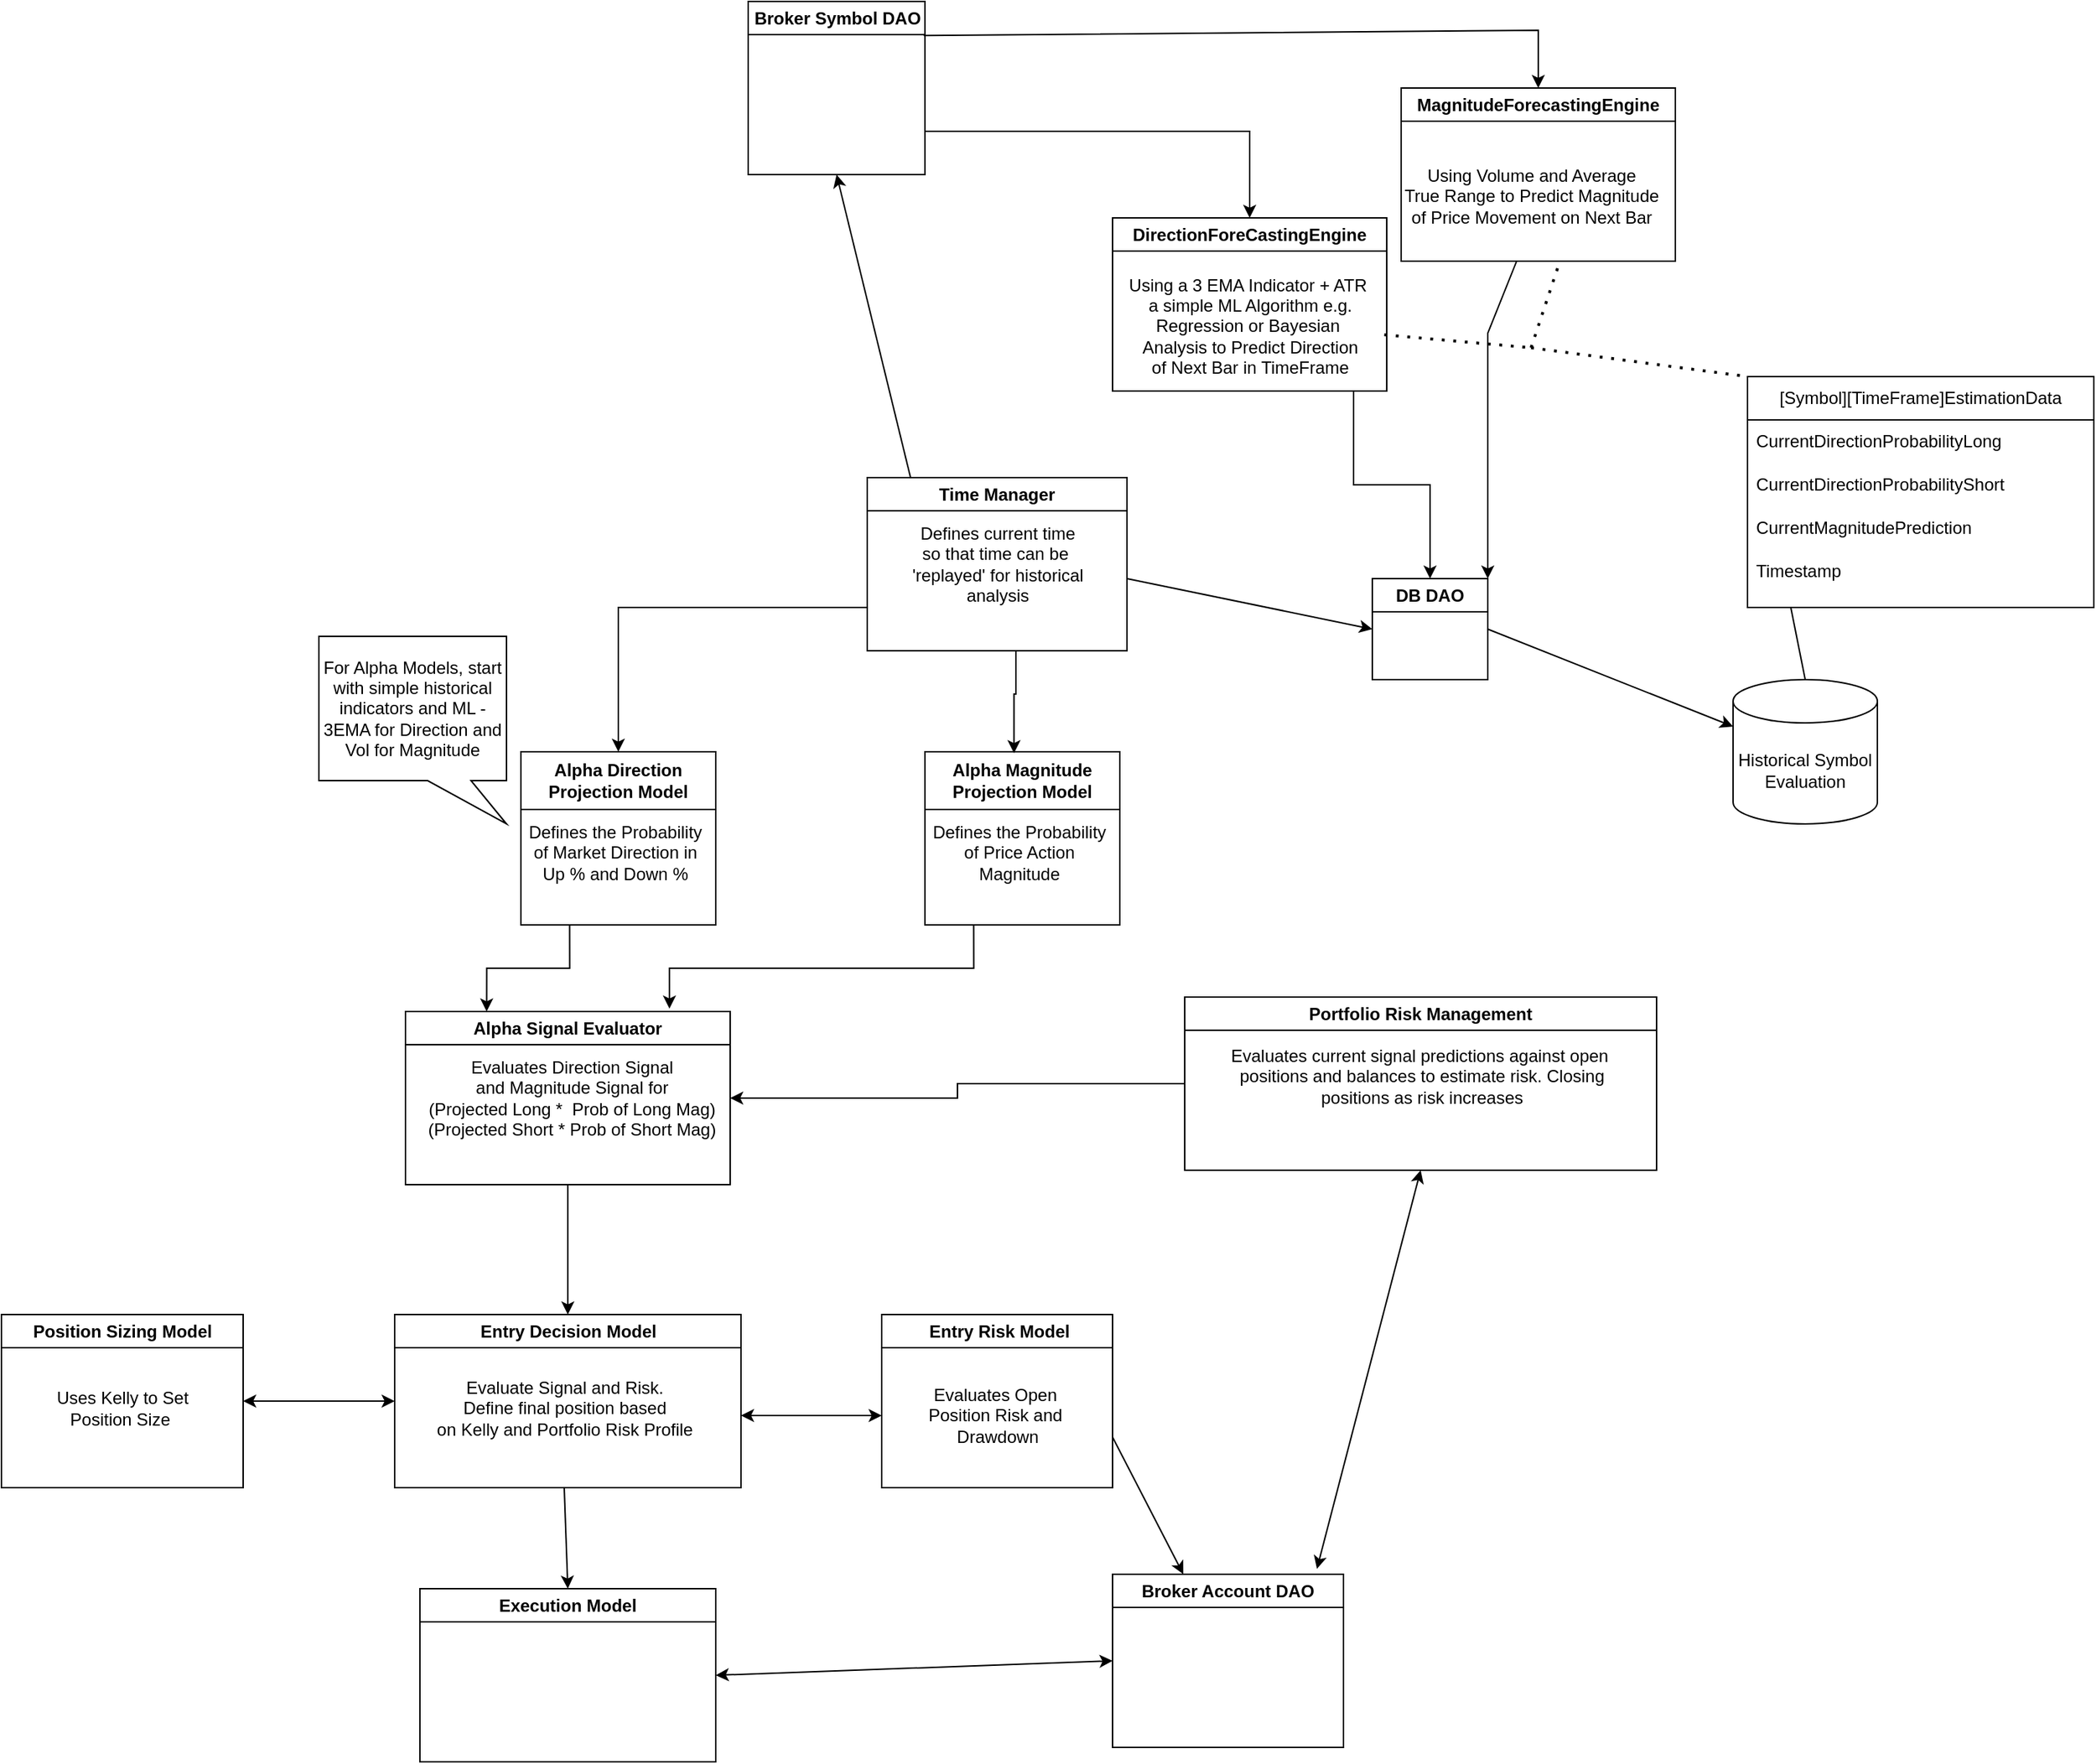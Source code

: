 <mxfile version="26.2.9">
  <diagram id="C5RBs43oDa-KdzZeNtuy" name="Page-1">
    <mxGraphModel dx="3260" dy="2467" grid="1" gridSize="10" guides="1" tooltips="1" connect="1" arrows="1" fold="1" page="1" pageScale="1" pageWidth="827" pageHeight="1169" math="0" shadow="0">
      <root>
        <mxCell id="WIyWlLk6GJQsqaUBKTNV-0" />
        <mxCell id="WIyWlLk6GJQsqaUBKTNV-1" parent="WIyWlLk6GJQsqaUBKTNV-0" />
        <mxCell id="m1Tm88HCIvqebnnqDE_D-38" style="edgeStyle=orthogonalEdgeStyle;rounded=0;orthogonalLoop=1;jettySize=auto;html=1;exitX=0.5;exitY=1;exitDx=0;exitDy=0;entryX=0.5;entryY=0;entryDx=0;entryDy=0;" edge="1" parent="WIyWlLk6GJQsqaUBKTNV-1" source="m1Tm88HCIvqebnnqDE_D-0" target="m1Tm88HCIvqebnnqDE_D-37">
          <mxGeometry relative="1" as="geometry" />
        </mxCell>
        <mxCell id="m1Tm88HCIvqebnnqDE_D-0" value="Alpha Signal Evaluator" style="swimlane;whiteSpace=wrap;html=1;" vertex="1" parent="WIyWlLk6GJQsqaUBKTNV-1">
          <mxGeometry x="-60" y="240" width="225" height="120" as="geometry" />
        </mxCell>
        <mxCell id="m1Tm88HCIvqebnnqDE_D-33" value="Evaluates Direction Signal&lt;div&gt;and Magnitude Signal for&lt;/div&gt;&lt;div&gt;(Projected Long *&amp;nbsp; Prob of Long Mag)&lt;/div&gt;&lt;div&gt;(Projected Short * Prob of Short Mag)&lt;/div&gt;" style="text;html=1;align=center;verticalAlign=middle;resizable=0;points=[];autosize=1;strokeColor=none;fillColor=none;" vertex="1" parent="m1Tm88HCIvqebnnqDE_D-0">
          <mxGeometry x="5" y="25" width="220" height="70" as="geometry" />
        </mxCell>
        <mxCell id="m1Tm88HCIvqebnnqDE_D-1" value="&amp;nbsp;Entry Risk Model" style="swimlane;whiteSpace=wrap;html=1;startSize=23;" vertex="1" parent="WIyWlLk6GJQsqaUBKTNV-1">
          <mxGeometry x="270" y="450" width="160" height="120" as="geometry" />
        </mxCell>
        <mxCell id="m1Tm88HCIvqebnnqDE_D-27" value="Evaluates Open&amp;nbsp;&lt;div&gt;Position Risk and&amp;nbsp;&lt;/div&gt;&lt;div&gt;Drawdown&lt;/div&gt;" style="text;html=1;align=center;verticalAlign=middle;resizable=0;points=[];autosize=1;strokeColor=none;fillColor=none;" vertex="1" parent="m1Tm88HCIvqebnnqDE_D-1">
          <mxGeometry x="20" y="40" width="120" height="60" as="geometry" />
        </mxCell>
        <mxCell id="m1Tm88HCIvqebnnqDE_D-2" value="Historical Symbol Evaluation" style="shape=cylinder3;whiteSpace=wrap;html=1;boundedLbl=1;backgroundOutline=1;size=15;" vertex="1" parent="WIyWlLk6GJQsqaUBKTNV-1">
          <mxGeometry x="860" y="10" width="100" height="100" as="geometry" />
        </mxCell>
        <mxCell id="m1Tm88HCIvqebnnqDE_D-4" value="DB DAO" style="swimlane;whiteSpace=wrap;html=1;" vertex="1" parent="WIyWlLk6GJQsqaUBKTNV-1">
          <mxGeometry x="610" y="-60" width="80" height="70" as="geometry" />
        </mxCell>
        <mxCell id="m1Tm88HCIvqebnnqDE_D-6" value="" style="endArrow=classic;html=1;rounded=0;exitX=1;exitY=0.5;exitDx=0;exitDy=0;entryX=0;entryY=0;entryDx=0;entryDy=32.5;entryPerimeter=0;" edge="1" parent="WIyWlLk6GJQsqaUBKTNV-1" source="m1Tm88HCIvqebnnqDE_D-4" target="m1Tm88HCIvqebnnqDE_D-2">
          <mxGeometry width="50" height="50" relative="1" as="geometry">
            <mxPoint x="640" y="290" as="sourcePoint" />
            <mxPoint x="830" y="20" as="targetPoint" />
            <Array as="points" />
          </mxGeometry>
        </mxCell>
        <mxCell id="m1Tm88HCIvqebnnqDE_D-24" style="edgeStyle=orthogonalEdgeStyle;rounded=0;orthogonalLoop=1;jettySize=auto;html=1;entryX=0.5;entryY=0;entryDx=0;entryDy=0;exitX=0;exitY=0.75;exitDx=0;exitDy=0;" edge="1" parent="WIyWlLk6GJQsqaUBKTNV-1" source="m1Tm88HCIvqebnnqDE_D-71" target="m1Tm88HCIvqebnnqDE_D-12">
          <mxGeometry relative="1" as="geometry">
            <mxPoint x="250" y="-49" as="sourcePoint" />
          </mxGeometry>
        </mxCell>
        <mxCell id="m1Tm88HCIvqebnnqDE_D-30" style="edgeStyle=orthogonalEdgeStyle;rounded=0;orthogonalLoop=1;jettySize=auto;html=1;exitX=0.25;exitY=1;exitDx=0;exitDy=0;entryX=0.25;entryY=0;entryDx=0;entryDy=0;" edge="1" parent="WIyWlLk6GJQsqaUBKTNV-1" source="m1Tm88HCIvqebnnqDE_D-12" target="m1Tm88HCIvqebnnqDE_D-0">
          <mxGeometry relative="1" as="geometry" />
        </mxCell>
        <mxCell id="m1Tm88HCIvqebnnqDE_D-12" value="Alpha Direction Projection Model" style="swimlane;whiteSpace=wrap;html=1;startSize=40;" vertex="1" parent="WIyWlLk6GJQsqaUBKTNV-1">
          <mxGeometry x="20" y="60" width="135" height="120" as="geometry" />
        </mxCell>
        <mxCell id="m1Tm88HCIvqebnnqDE_D-16" value="Defines the Probability&lt;div&gt;of Market Direction in&lt;/div&gt;&lt;div&gt;Up % and Down %&lt;/div&gt;" style="text;html=1;align=center;verticalAlign=middle;resizable=0;points=[];autosize=1;strokeColor=none;fillColor=none;" vertex="1" parent="m1Tm88HCIvqebnnqDE_D-12">
          <mxGeometry x="-5" y="40" width="140" height="60" as="geometry" />
        </mxCell>
        <mxCell id="m1Tm88HCIvqebnnqDE_D-15" style="edgeStyle=orthogonalEdgeStyle;rounded=0;orthogonalLoop=1;jettySize=auto;html=1;entryX=0.5;entryY=0;entryDx=0;entryDy=0;exitX=0.879;exitY=0.996;exitDx=0;exitDy=0;exitPerimeter=0;" edge="1" parent="WIyWlLk6GJQsqaUBKTNV-1" source="m1Tm88HCIvqebnnqDE_D-52" target="m1Tm88HCIvqebnnqDE_D-4">
          <mxGeometry relative="1" as="geometry">
            <mxPoint x="367.5" y="-80" as="sourcePoint" />
          </mxGeometry>
        </mxCell>
        <mxCell id="m1Tm88HCIvqebnnqDE_D-17" value="Alpha Magnitude Projection Model" style="swimlane;whiteSpace=wrap;html=1;startSize=40;" vertex="1" parent="WIyWlLk6GJQsqaUBKTNV-1">
          <mxGeometry x="300" y="60" width="135" height="120" as="geometry" />
        </mxCell>
        <mxCell id="m1Tm88HCIvqebnnqDE_D-18" value="Defines the Probability&lt;div&gt;of Price Action&lt;/div&gt;&lt;div&gt;Magnitude&lt;/div&gt;" style="text;html=1;align=center;verticalAlign=middle;resizable=0;points=[];autosize=1;strokeColor=none;fillColor=none;" vertex="1" parent="m1Tm88HCIvqebnnqDE_D-17">
          <mxGeometry x="-5" y="40" width="140" height="60" as="geometry" />
        </mxCell>
        <mxCell id="m1Tm88HCIvqebnnqDE_D-20" value="For Alpha Models, start with simple historical indicators and ML - 3EMA for Direction and Vol for Magnitude" style="shape=callout;whiteSpace=wrap;html=1;perimeter=calloutPerimeter;position2=1;base=30;size=30;position=0.58;" vertex="1" parent="WIyWlLk6GJQsqaUBKTNV-1">
          <mxGeometry x="-120" y="-20" width="130" height="130" as="geometry" />
        </mxCell>
        <mxCell id="m1Tm88HCIvqebnnqDE_D-26" style="edgeStyle=orthogonalEdgeStyle;rounded=0;orthogonalLoop=1;jettySize=auto;html=1;entryX=0.457;entryY=0.008;entryDx=0;entryDy=0;entryPerimeter=0;" edge="1" parent="WIyWlLk6GJQsqaUBKTNV-1" target="m1Tm88HCIvqebnnqDE_D-17">
          <mxGeometry relative="1" as="geometry">
            <mxPoint x="362" y="-10" as="sourcePoint" />
            <Array as="points">
              <mxPoint x="363" y="-10" />
              <mxPoint x="363" y="20" />
              <mxPoint x="362" y="20" />
            </Array>
          </mxGeometry>
        </mxCell>
        <mxCell id="m1Tm88HCIvqebnnqDE_D-32" style="edgeStyle=orthogonalEdgeStyle;rounded=0;orthogonalLoop=1;jettySize=auto;html=1;exitX=0.25;exitY=1;exitDx=0;exitDy=0;entryX=0.813;entryY=-0.017;entryDx=0;entryDy=0;entryPerimeter=0;" edge="1" parent="WIyWlLk6GJQsqaUBKTNV-1" source="m1Tm88HCIvqebnnqDE_D-17" target="m1Tm88HCIvqebnnqDE_D-0">
          <mxGeometry relative="1" as="geometry" />
        </mxCell>
        <mxCell id="m1Tm88HCIvqebnnqDE_D-35" value="Position Sizing Model" style="swimlane;whiteSpace=wrap;html=1;" vertex="1" parent="WIyWlLk6GJQsqaUBKTNV-1">
          <mxGeometry x="-340" y="450" width="167.5" height="120" as="geometry" />
        </mxCell>
        <mxCell id="m1Tm88HCIvqebnnqDE_D-36" value="Uses Kelly to Set Position Size&amp;nbsp;" style="text;html=1;align=center;verticalAlign=middle;whiteSpace=wrap;rounded=0;" vertex="1" parent="m1Tm88HCIvqebnnqDE_D-35">
          <mxGeometry x="28.75" y="30" width="110" height="70" as="geometry" />
        </mxCell>
        <mxCell id="m1Tm88HCIvqebnnqDE_D-37" value="Entry Decision Model" style="swimlane;whiteSpace=wrap;html=1;" vertex="1" parent="WIyWlLk6GJQsqaUBKTNV-1">
          <mxGeometry x="-67.5" y="450" width="240" height="120" as="geometry" />
        </mxCell>
        <mxCell id="m1Tm88HCIvqebnnqDE_D-43" value="Evaluate Signal and Risk.&lt;div&gt;Define final position based&lt;/div&gt;&lt;div&gt;on Kelly and Portfolio Risk Profile&lt;/div&gt;" style="text;html=1;align=center;verticalAlign=middle;resizable=0;points=[];autosize=1;strokeColor=none;fillColor=none;" vertex="1" parent="m1Tm88HCIvqebnnqDE_D-37">
          <mxGeometry x="17.5" y="35" width="200" height="60" as="geometry" />
        </mxCell>
        <mxCell id="m1Tm88HCIvqebnnqDE_D-76" value="" style="endArrow=classic;html=1;rounded=0;entryX=0.5;entryY=0;entryDx=0;entryDy=0;" edge="1" parent="m1Tm88HCIvqebnnqDE_D-37" target="m1Tm88HCIvqebnnqDE_D-68">
          <mxGeometry width="50" height="50" relative="1" as="geometry">
            <mxPoint x="117.5" y="120" as="sourcePoint" />
            <mxPoint x="167.5" y="70" as="targetPoint" />
          </mxGeometry>
        </mxCell>
        <mxCell id="m1Tm88HCIvqebnnqDE_D-41" value="" style="endArrow=classic;startArrow=classic;html=1;rounded=0;exitX=1;exitY=0.5;exitDx=0;exitDy=0;entryX=0;entryY=0.5;entryDx=0;entryDy=0;" edge="1" parent="WIyWlLk6GJQsqaUBKTNV-1" source="m1Tm88HCIvqebnnqDE_D-35" target="m1Tm88HCIvqebnnqDE_D-37">
          <mxGeometry width="50" height="50" relative="1" as="geometry">
            <mxPoint x="-180" y="520" as="sourcePoint" />
            <mxPoint x="-70" y="520" as="targetPoint" />
          </mxGeometry>
        </mxCell>
        <mxCell id="m1Tm88HCIvqebnnqDE_D-42" value="" style="endArrow=classic;startArrow=classic;html=1;rounded=0;" edge="1" parent="WIyWlLk6GJQsqaUBKTNV-1">
          <mxGeometry width="50" height="50" relative="1" as="geometry">
            <mxPoint x="172.5" y="520" as="sourcePoint" />
            <mxPoint x="270" y="520" as="targetPoint" />
          </mxGeometry>
        </mxCell>
        <mxCell id="m1Tm88HCIvqebnnqDE_D-44" value="Broker Account DAO" style="swimlane;whiteSpace=wrap;html=1;" vertex="1" parent="WIyWlLk6GJQsqaUBKTNV-1">
          <mxGeometry x="430" y="630" width="160" height="120" as="geometry" />
        </mxCell>
        <mxCell id="m1Tm88HCIvqebnnqDE_D-45" value="Broker Symbol DAO" style="swimlane;whiteSpace=wrap;html=1;" vertex="1" parent="WIyWlLk6GJQsqaUBKTNV-1">
          <mxGeometry x="177.5" y="-460" width="122.5" height="120" as="geometry" />
        </mxCell>
        <mxCell id="m1Tm88HCIvqebnnqDE_D-46" value="[Symbol][TimeFrame]EstimationData" style="swimlane;fontStyle=0;childLayout=stackLayout;horizontal=1;startSize=30;horizontalStack=0;resizeParent=1;resizeParentMax=0;resizeLast=0;collapsible=1;marginBottom=0;whiteSpace=wrap;html=1;container=0;" vertex="1" parent="WIyWlLk6GJQsqaUBKTNV-1">
          <mxGeometry x="870" y="-200" width="240" height="160" as="geometry" />
        </mxCell>
        <mxCell id="m1Tm88HCIvqebnnqDE_D-50" value="DirectionForeCastingEngine" style="swimlane;whiteSpace=wrap;html=1;" vertex="1" parent="WIyWlLk6GJQsqaUBKTNV-1">
          <mxGeometry x="430" y="-310" width="190" height="120" as="geometry" />
        </mxCell>
        <mxCell id="m1Tm88HCIvqebnnqDE_D-52" value="Using a 3 EMA Indicator + ATR&amp;nbsp;&lt;div&gt;a simple ML Algorithm e.g.&lt;/div&gt;&lt;div&gt;Regression or Bayesian&amp;nbsp;&lt;/div&gt;&lt;div&gt;Analysis to Predict Direction&lt;/div&gt;&lt;div&gt;of Next Bar in TimeFrame&lt;/div&gt;" style="text;html=1;align=center;verticalAlign=middle;resizable=0;points=[];autosize=1;strokeColor=none;fillColor=none;" vertex="1" parent="m1Tm88HCIvqebnnqDE_D-50">
          <mxGeometry y="30" width="190" height="90" as="geometry" />
        </mxCell>
        <mxCell id="m1Tm88HCIvqebnnqDE_D-51" value="MagnitudeForecastingEngine" style="swimlane;whiteSpace=wrap;html=1;" vertex="1" parent="WIyWlLk6GJQsqaUBKTNV-1">
          <mxGeometry x="630" y="-400" width="190" height="120" as="geometry" />
        </mxCell>
        <mxCell id="m1Tm88HCIvqebnnqDE_D-53" value="Using Volume and Average&lt;div&gt;True Range to Predict Magnitude&lt;/div&gt;&lt;div&gt;of Price Movement on Next Bar&lt;/div&gt;" style="text;html=1;align=center;verticalAlign=middle;resizable=0;points=[];autosize=1;strokeColor=none;fillColor=none;" vertex="1" parent="m1Tm88HCIvqebnnqDE_D-51">
          <mxGeometry x="-10" y="45" width="200" height="60" as="geometry" />
        </mxCell>
        <mxCell id="m1Tm88HCIvqebnnqDE_D-54" value="" style="endArrow=classic;html=1;rounded=0;exitX=1;exitY=0.75;exitDx=0;exitDy=0;entryX=0.5;entryY=0;entryDx=0;entryDy=0;" edge="1" parent="WIyWlLk6GJQsqaUBKTNV-1" source="m1Tm88HCIvqebnnqDE_D-45" target="m1Tm88HCIvqebnnqDE_D-50">
          <mxGeometry width="50" height="50" relative="1" as="geometry">
            <mxPoint x="430" y="-300" as="sourcePoint" />
            <mxPoint x="480" y="-350" as="targetPoint" />
            <Array as="points">
              <mxPoint x="525" y="-370" />
            </Array>
          </mxGeometry>
        </mxCell>
        <mxCell id="m1Tm88HCIvqebnnqDE_D-55" value="" style="endArrow=classic;html=1;rounded=0;entryX=0.5;entryY=0;entryDx=0;entryDy=0;exitX=0.993;exitY=0.197;exitDx=0;exitDy=0;exitPerimeter=0;" edge="1" parent="WIyWlLk6GJQsqaUBKTNV-1" source="m1Tm88HCIvqebnnqDE_D-45" target="m1Tm88HCIvqebnnqDE_D-51">
          <mxGeometry width="50" height="50" relative="1" as="geometry">
            <mxPoint x="430" y="-300" as="sourcePoint" />
            <mxPoint x="480" y="-350" as="targetPoint" />
            <Array as="points">
              <mxPoint x="725" y="-440" />
            </Array>
          </mxGeometry>
        </mxCell>
        <mxCell id="m1Tm88HCIvqebnnqDE_D-57" value="" style="endArrow=classic;html=1;rounded=0;" edge="1" parent="WIyWlLk6GJQsqaUBKTNV-1">
          <mxGeometry width="50" height="50" relative="1" as="geometry">
            <mxPoint x="710" y="-280" as="sourcePoint" />
            <mxPoint x="690" y="-60" as="targetPoint" />
            <Array as="points">
              <mxPoint x="690" y="-230" />
            </Array>
          </mxGeometry>
        </mxCell>
        <mxCell id="m1Tm88HCIvqebnnqDE_D-62" style="rounded=0;orthogonalLoop=1;jettySize=auto;html=1;exitX=0.5;exitY=0;exitDx=0;exitDy=0;exitPerimeter=0;endArrow=none;startFill=0;" edge="1" parent="WIyWlLk6GJQsqaUBKTNV-1" source="m1Tm88HCIvqebnnqDE_D-2">
          <mxGeometry relative="1" as="geometry">
            <mxPoint x="900" y="-40" as="targetPoint" />
          </mxGeometry>
        </mxCell>
        <mxCell id="m1Tm88HCIvqebnnqDE_D-63" value="" style="endArrow=none;dashed=1;html=1;dashPattern=1 3;strokeWidth=2;rounded=0;entryX=0;entryY=0;entryDx=0;entryDy=0;" edge="1" parent="WIyWlLk6GJQsqaUBKTNV-1" target="m1Tm88HCIvqebnnqDE_D-46">
          <mxGeometry width="50" height="50" relative="1" as="geometry">
            <mxPoint x="720" y="-220" as="sourcePoint" />
            <mxPoint x="480" y="-130" as="targetPoint" />
          </mxGeometry>
        </mxCell>
        <mxCell id="m1Tm88HCIvqebnnqDE_D-64" value="" style="endArrow=none;dashed=1;html=1;dashPattern=1 3;strokeWidth=2;rounded=0;exitX=0.991;exitY=0.567;exitDx=0;exitDy=0;exitPerimeter=0;" edge="1" parent="WIyWlLk6GJQsqaUBKTNV-1" source="m1Tm88HCIvqebnnqDE_D-52">
          <mxGeometry width="50" height="50" relative="1" as="geometry">
            <mxPoint x="430" y="-80" as="sourcePoint" />
            <mxPoint x="720" y="-220" as="targetPoint" />
          </mxGeometry>
        </mxCell>
        <mxCell id="m1Tm88HCIvqebnnqDE_D-65" value="" style="endArrow=none;dashed=1;html=1;dashPattern=1 3;strokeWidth=2;rounded=0;" edge="1" parent="WIyWlLk6GJQsqaUBKTNV-1">
          <mxGeometry width="50" height="50" relative="1" as="geometry">
            <mxPoint x="720" y="-220" as="sourcePoint" />
            <mxPoint x="740" y="-280" as="targetPoint" />
          </mxGeometry>
        </mxCell>
        <mxCell id="m1Tm88HCIvqebnnqDE_D-68" value="Execution Model" style="swimlane;whiteSpace=wrap;html=1;" vertex="1" parent="WIyWlLk6GJQsqaUBKTNV-1">
          <mxGeometry x="-50" y="640" width="205" height="120" as="geometry" />
        </mxCell>
        <mxCell id="m1Tm88HCIvqebnnqDE_D-70" value="Timestamp" style="text;strokeColor=none;fillColor=none;align=left;verticalAlign=middle;spacingLeft=4;spacingRight=4;overflow=hidden;points=[[0,0.5],[1,0.5]];portConstraint=eastwest;rotatable=0;whiteSpace=wrap;html=1;" vertex="1" parent="WIyWlLk6GJQsqaUBKTNV-1">
          <mxGeometry x="870" y="-80" width="240" height="30" as="geometry" />
        </mxCell>
        <mxCell id="m1Tm88HCIvqebnnqDE_D-47" value="CurrentDirectionProbabilityLong" style="text;strokeColor=none;fillColor=none;align=left;verticalAlign=middle;spacingLeft=4;spacingRight=4;overflow=hidden;points=[[0,0.5],[1,0.5]];portConstraint=eastwest;rotatable=0;whiteSpace=wrap;html=1;" vertex="1" parent="WIyWlLk6GJQsqaUBKTNV-1">
          <mxGeometry x="870" y="-170" width="240" height="30" as="geometry" />
        </mxCell>
        <mxCell id="m1Tm88HCIvqebnnqDE_D-48" value="CurrentDirectionProbabilityShort" style="text;strokeColor=none;fillColor=none;align=left;verticalAlign=middle;spacingLeft=4;spacingRight=4;overflow=hidden;points=[[0,0.5],[1,0.5]];portConstraint=eastwest;rotatable=0;whiteSpace=wrap;html=1;" vertex="1" parent="WIyWlLk6GJQsqaUBKTNV-1">
          <mxGeometry x="870" y="-140" width="240" height="30" as="geometry" />
        </mxCell>
        <mxCell id="m1Tm88HCIvqebnnqDE_D-49" value="CurrentMagnitudePrediction" style="text;strokeColor=none;fillColor=none;align=left;verticalAlign=middle;spacingLeft=4;spacingRight=4;overflow=hidden;points=[[0,0.5],[1,0.5]];portConstraint=eastwest;rotatable=0;whiteSpace=wrap;html=1;" vertex="1" parent="WIyWlLk6GJQsqaUBKTNV-1">
          <mxGeometry x="870" y="-110" width="240" height="30" as="geometry" />
        </mxCell>
        <mxCell id="m1Tm88HCIvqebnnqDE_D-71" value="Time Manager" style="swimlane;whiteSpace=wrap;html=1;" vertex="1" parent="WIyWlLk6GJQsqaUBKTNV-1">
          <mxGeometry x="260" y="-130" width="180" height="120" as="geometry" />
        </mxCell>
        <mxCell id="m1Tm88HCIvqebnnqDE_D-83" value="Defines current time&lt;div&gt;so that time can be&amp;nbsp;&lt;/div&gt;&lt;div&gt;&#39;replayed&#39; for historical&lt;/div&gt;&lt;div&gt;analysis&lt;/div&gt;" style="text;html=1;align=center;verticalAlign=middle;resizable=0;points=[];autosize=1;strokeColor=none;fillColor=none;" vertex="1" parent="m1Tm88HCIvqebnnqDE_D-71">
          <mxGeometry x="20" y="25" width="140" height="70" as="geometry" />
        </mxCell>
        <mxCell id="m1Tm88HCIvqebnnqDE_D-72" value="" style="endArrow=classic;html=1;rounded=0;entryX=0;entryY=0.5;entryDx=0;entryDy=0;" edge="1" parent="WIyWlLk6GJQsqaUBKTNV-1" target="m1Tm88HCIvqebnnqDE_D-4">
          <mxGeometry width="50" height="50" relative="1" as="geometry">
            <mxPoint x="440" y="-60" as="sourcePoint" />
            <mxPoint x="490" y="-110" as="targetPoint" />
          </mxGeometry>
        </mxCell>
        <mxCell id="m1Tm88HCIvqebnnqDE_D-73" value="" style="endArrow=classic;html=1;rounded=0;entryX=0.5;entryY=1;entryDx=0;entryDy=0;" edge="1" parent="WIyWlLk6GJQsqaUBKTNV-1" target="m1Tm88HCIvqebnnqDE_D-45">
          <mxGeometry width="50" height="50" relative="1" as="geometry">
            <mxPoint x="290" y="-130" as="sourcePoint" />
            <mxPoint x="340" y="-180" as="targetPoint" />
          </mxGeometry>
        </mxCell>
        <mxCell id="m1Tm88HCIvqebnnqDE_D-74" value="" style="endArrow=classic;startArrow=none;html=1;rounded=0;startFill=0;" edge="1" parent="WIyWlLk6GJQsqaUBKTNV-1" target="m1Tm88HCIvqebnnqDE_D-44">
          <mxGeometry width="50" height="50" relative="1" as="geometry">
            <mxPoint x="430" y="535" as="sourcePoint" />
            <mxPoint x="480" y="485" as="targetPoint" />
          </mxGeometry>
        </mxCell>
        <mxCell id="m1Tm88HCIvqebnnqDE_D-77" value="" style="endArrow=classic;startArrow=classic;html=1;rounded=0;entryX=0;entryY=0.5;entryDx=0;entryDy=0;" edge="1" parent="WIyWlLk6GJQsqaUBKTNV-1" target="m1Tm88HCIvqebnnqDE_D-44">
          <mxGeometry width="50" height="50" relative="1" as="geometry">
            <mxPoint x="155" y="700" as="sourcePoint" />
            <mxPoint x="205" y="650" as="targetPoint" />
          </mxGeometry>
        </mxCell>
        <mxCell id="m1Tm88HCIvqebnnqDE_D-80" style="edgeStyle=orthogonalEdgeStyle;rounded=0;orthogonalLoop=1;jettySize=auto;html=1;exitX=0;exitY=0.5;exitDx=0;exitDy=0;" edge="1" parent="WIyWlLk6GJQsqaUBKTNV-1" source="m1Tm88HCIvqebnnqDE_D-78" target="m1Tm88HCIvqebnnqDE_D-33">
          <mxGeometry relative="1" as="geometry" />
        </mxCell>
        <mxCell id="m1Tm88HCIvqebnnqDE_D-78" value="Portfolio Risk Management" style="swimlane;whiteSpace=wrap;html=1;" vertex="1" parent="WIyWlLk6GJQsqaUBKTNV-1">
          <mxGeometry x="480" y="230" width="327" height="120" as="geometry" />
        </mxCell>
        <mxCell id="m1Tm88HCIvqebnnqDE_D-81" value="Evaluates current signal predictions against open&amp;nbsp;&lt;div&gt;positions&amp;nbsp;&lt;span style=&quot;background-color: transparent; color: light-dark(rgb(0, 0, 0), rgb(255, 255, 255));&quot;&gt;and balances to estimate risk. Closing&lt;/span&gt;&lt;/div&gt;&lt;div&gt;&lt;span style=&quot;background-color: transparent; color: light-dark(rgb(0, 0, 0), rgb(255, 255, 255));&quot;&gt;positions as risk increases&lt;/span&gt;&lt;/div&gt;" style="text;html=1;align=center;verticalAlign=middle;resizable=0;points=[];autosize=1;strokeColor=none;fillColor=none;" vertex="1" parent="m1Tm88HCIvqebnnqDE_D-78">
          <mxGeometry x="18.5" y="25" width="290" height="60" as="geometry" />
        </mxCell>
        <mxCell id="m1Tm88HCIvqebnnqDE_D-82" value="" style="endArrow=classic;startArrow=classic;html=1;rounded=0;entryX=0.5;entryY=1;entryDx=0;entryDy=0;exitX=0.885;exitY=-0.031;exitDx=0;exitDy=0;exitPerimeter=0;" edge="1" parent="WIyWlLk6GJQsqaUBKTNV-1" source="m1Tm88HCIvqebnnqDE_D-44" target="m1Tm88HCIvqebnnqDE_D-78">
          <mxGeometry width="50" height="50" relative="1" as="geometry">
            <mxPoint x="430" y="450" as="sourcePoint" />
            <mxPoint x="480" y="400" as="targetPoint" />
          </mxGeometry>
        </mxCell>
      </root>
    </mxGraphModel>
  </diagram>
</mxfile>
